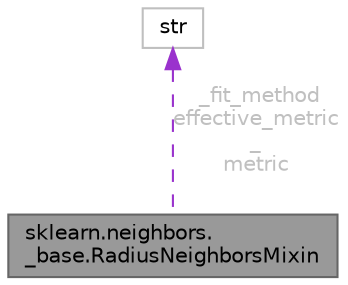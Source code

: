 digraph "sklearn.neighbors._base.RadiusNeighborsMixin"
{
 // LATEX_PDF_SIZE
  bgcolor="transparent";
  edge [fontname=Helvetica,fontsize=10,labelfontname=Helvetica,labelfontsize=10];
  node [fontname=Helvetica,fontsize=10,shape=box,height=0.2,width=0.4];
  Node1 [id="Node000001",label="sklearn.neighbors.\l_base.RadiusNeighborsMixin",height=0.2,width=0.4,color="gray40", fillcolor="grey60", style="filled", fontcolor="black",tooltip=" "];
  Node2 -> Node1 [id="edge1_Node000001_Node000002",dir="back",color="darkorchid3",style="dashed",tooltip=" ",label=" _fit_method\neffective_metric\l_\nmetric",fontcolor="grey" ];
  Node2 [id="Node000002",label="str",height=0.2,width=0.4,color="grey75", fillcolor="white", style="filled",tooltip=" "];
}
